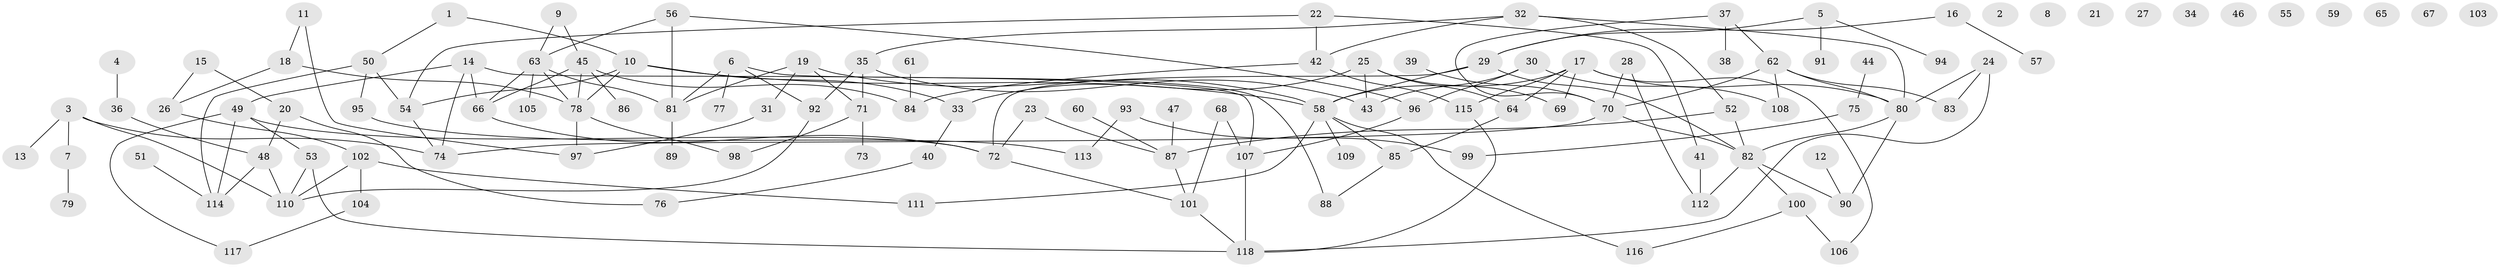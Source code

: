 // coarse degree distribution, {6: 0.05084745762711865, 0: 0.1864406779661017, 3: 0.1864406779661017, 1: 0.1864406779661017, 4: 0.11864406779661017, 10: 0.05084745762711865, 7: 0.03389830508474576, 9: 0.01694915254237288, 5: 0.05084745762711865, 2: 0.11864406779661017}
// Generated by graph-tools (version 1.1) at 2025/16/03/04/25 18:16:30]
// undirected, 118 vertices, 157 edges
graph export_dot {
graph [start="1"]
  node [color=gray90,style=filled];
  1;
  2;
  3;
  4;
  5;
  6;
  7;
  8;
  9;
  10;
  11;
  12;
  13;
  14;
  15;
  16;
  17;
  18;
  19;
  20;
  21;
  22;
  23;
  24;
  25;
  26;
  27;
  28;
  29;
  30;
  31;
  32;
  33;
  34;
  35;
  36;
  37;
  38;
  39;
  40;
  41;
  42;
  43;
  44;
  45;
  46;
  47;
  48;
  49;
  50;
  51;
  52;
  53;
  54;
  55;
  56;
  57;
  58;
  59;
  60;
  61;
  62;
  63;
  64;
  65;
  66;
  67;
  68;
  69;
  70;
  71;
  72;
  73;
  74;
  75;
  76;
  77;
  78;
  79;
  80;
  81;
  82;
  83;
  84;
  85;
  86;
  87;
  88;
  89;
  90;
  91;
  92;
  93;
  94;
  95;
  96;
  97;
  98;
  99;
  100;
  101;
  102;
  103;
  104;
  105;
  106;
  107;
  108;
  109;
  110;
  111;
  112;
  113;
  114;
  115;
  116;
  117;
  118;
  1 -- 10;
  1 -- 50;
  3 -- 7;
  3 -- 13;
  3 -- 74;
  3 -- 110;
  4 -- 36;
  5 -- 29;
  5 -- 91;
  5 -- 94;
  6 -- 77;
  6 -- 81;
  6 -- 88;
  6 -- 92;
  7 -- 79;
  9 -- 45;
  9 -- 63;
  10 -- 33;
  10 -- 54;
  10 -- 58;
  10 -- 78;
  11 -- 18;
  11 -- 97;
  12 -- 90;
  14 -- 49;
  14 -- 66;
  14 -- 74;
  14 -- 107;
  15 -- 20;
  15 -- 26;
  16 -- 29;
  16 -- 57;
  17 -- 58;
  17 -- 64;
  17 -- 69;
  17 -- 80;
  17 -- 106;
  17 -- 115;
  18 -- 26;
  18 -- 78;
  19 -- 31;
  19 -- 58;
  19 -- 71;
  19 -- 81;
  20 -- 48;
  20 -- 76;
  22 -- 41;
  22 -- 42;
  22 -- 54;
  23 -- 72;
  23 -- 87;
  24 -- 80;
  24 -- 83;
  24 -- 118;
  25 -- 33;
  25 -- 43;
  25 -- 64;
  25 -- 69;
  26 -- 102;
  28 -- 70;
  28 -- 112;
  29 -- 58;
  29 -- 72;
  29 -- 82;
  30 -- 43;
  30 -- 96;
  30 -- 108;
  31 -- 97;
  32 -- 35;
  32 -- 42;
  32 -- 52;
  32 -- 80;
  33 -- 40;
  35 -- 43;
  35 -- 71;
  35 -- 92;
  36 -- 48;
  37 -- 38;
  37 -- 62;
  37 -- 70;
  39 -- 70;
  40 -- 76;
  41 -- 112;
  42 -- 84;
  42 -- 115;
  44 -- 75;
  45 -- 66;
  45 -- 78;
  45 -- 84;
  45 -- 86;
  47 -- 87;
  48 -- 110;
  48 -- 114;
  49 -- 53;
  49 -- 72;
  49 -- 114;
  49 -- 117;
  50 -- 54;
  50 -- 95;
  50 -- 114;
  51 -- 114;
  52 -- 82;
  52 -- 87;
  53 -- 110;
  53 -- 118;
  54 -- 74;
  56 -- 63;
  56 -- 81;
  56 -- 96;
  58 -- 85;
  58 -- 109;
  58 -- 111;
  58 -- 116;
  60 -- 87;
  61 -- 84;
  62 -- 70;
  62 -- 80;
  62 -- 83;
  62 -- 108;
  63 -- 66;
  63 -- 78;
  63 -- 81;
  63 -- 105;
  64 -- 85;
  66 -- 72;
  68 -- 101;
  68 -- 107;
  70 -- 74;
  70 -- 82;
  71 -- 73;
  71 -- 98;
  72 -- 101;
  75 -- 99;
  78 -- 97;
  78 -- 98;
  80 -- 82;
  80 -- 90;
  81 -- 89;
  82 -- 90;
  82 -- 100;
  82 -- 112;
  85 -- 88;
  87 -- 101;
  92 -- 110;
  93 -- 99;
  93 -- 113;
  95 -- 113;
  96 -- 107;
  100 -- 106;
  100 -- 116;
  101 -- 118;
  102 -- 104;
  102 -- 110;
  102 -- 111;
  104 -- 117;
  107 -- 118;
  115 -- 118;
}
